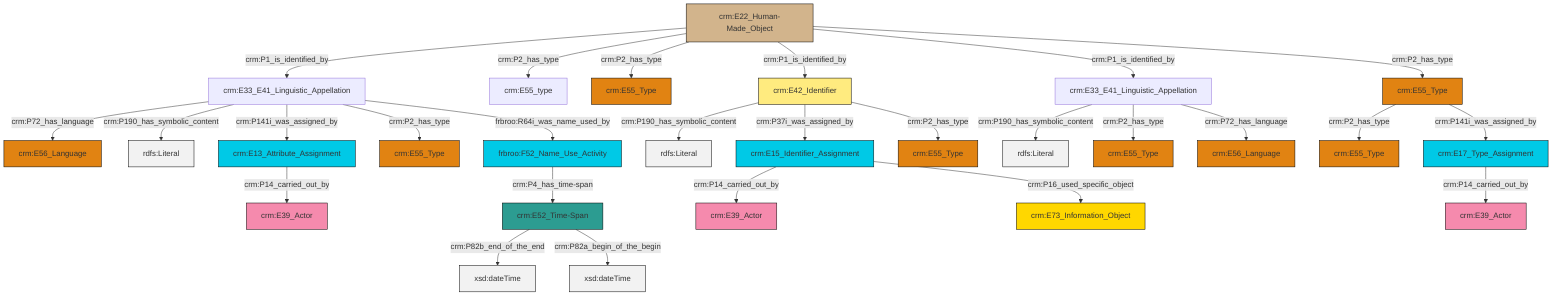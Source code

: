 graph TD
classDef Literal fill:#f2f2f2,stroke:#000000;
classDef CRM_Entity fill:#FFFFFF,stroke:#000000;
classDef Temporal_Entity fill:#00C9E6, stroke:#000000;
classDef Type fill:#E18312, stroke:#000000;
classDef Time-Span fill:#2C9C91, stroke:#000000;
classDef Appellation fill:#FFEB7F, stroke:#000000;
classDef Place fill:#008836, stroke:#000000;
classDef Persistent_Item fill:#B266B2, stroke:#000000;
classDef Conceptual_Object fill:#FFD700, stroke:#000000;
classDef Physical_Thing fill:#D2B48C, stroke:#000000;
classDef Actor fill:#f58aad, stroke:#000000;
classDef PC_Classes fill:#4ce600, stroke:#000000;
classDef Multi fill:#cccccc,stroke:#000000;

2["crm:E33_E41_Linguistic_Appellation"]:::Default -->|crm:P72_has_language| 3["crm:E56_Language"]:::Type
4["crm:E42_Identifier"]:::Appellation -->|crm:P190_has_symbolic_content| 5[rdfs:Literal]:::Literal
6["crm:E22_Human-Made_Object"]:::Physical_Thing -->|crm:P1_is_identified_by| 2["crm:E33_E41_Linguistic_Appellation"]:::Default
10["crm:E33_E41_Linguistic_Appellation"]:::Default -->|crm:P190_has_symbolic_content| 11[rdfs:Literal]:::Literal
12["crm:E52_Time-Span"]:::Time-Span -->|crm:P82b_end_of_the_end| 14[xsd:dateTime]:::Literal
2["crm:E33_E41_Linguistic_Appellation"]:::Default -->|crm:P190_has_symbolic_content| 15[rdfs:Literal]:::Literal
10["crm:E33_E41_Linguistic_Appellation"]:::Default -->|crm:P2_has_type| 7["crm:E55_Type"]:::Type
6["crm:E22_Human-Made_Object"]:::Physical_Thing -->|crm:P2_has_type| 16["crm:E55_type"]:::Default
17["frbroo:F52_Name_Use_Activity"]:::Temporal_Entity -->|crm:P4_has_time-span| 12["crm:E52_Time-Span"]:::Time-Span
18["crm:E17_Type_Assignment"]:::Temporal_Entity -->|crm:P14_carried_out_by| 19["crm:E39_Actor"]:::Actor
2["crm:E33_E41_Linguistic_Appellation"]:::Default -->|crm:P141i_was_assigned_by| 20["crm:E13_Attribute_Assignment"]:::Temporal_Entity
4["crm:E42_Identifier"]:::Appellation -->|crm:P37i_was_assigned_by| 21["crm:E15_Identifier_Assignment"]:::Temporal_Entity
23["crm:E55_Type"]:::Type -->|crm:P2_has_type| 24["crm:E55_Type"]:::Type
6["crm:E22_Human-Made_Object"]:::Physical_Thing -->|crm:P2_has_type| 0["crm:E55_Type"]:::Type
2["crm:E33_E41_Linguistic_Appellation"]:::Default -->|crm:P2_has_type| 25["crm:E55_Type"]:::Type
10["crm:E33_E41_Linguistic_Appellation"]:::Default -->|crm:P72_has_language| 26["crm:E56_Language"]:::Type
12["crm:E52_Time-Span"]:::Time-Span -->|crm:P82a_begin_of_the_begin| 27[xsd:dateTime]:::Literal
6["crm:E22_Human-Made_Object"]:::Physical_Thing -->|crm:P1_is_identified_by| 4["crm:E42_Identifier"]:::Appellation
21["crm:E15_Identifier_Assignment"]:::Temporal_Entity -->|crm:P14_carried_out_by| 29["crm:E39_Actor"]:::Actor
2["crm:E33_E41_Linguistic_Appellation"]:::Default -->|frbroo:R64i_was_name_used_by| 17["frbroo:F52_Name_Use_Activity"]:::Temporal_Entity
20["crm:E13_Attribute_Assignment"]:::Temporal_Entity -->|crm:P14_carried_out_by| 35["crm:E39_Actor"]:::Actor
23["crm:E55_Type"]:::Type -->|crm:P141i_was_assigned_by| 18["crm:E17_Type_Assignment"]:::Temporal_Entity
6["crm:E22_Human-Made_Object"]:::Physical_Thing -->|crm:P1_is_identified_by| 10["crm:E33_E41_Linguistic_Appellation"]:::Default
4["crm:E42_Identifier"]:::Appellation -->|crm:P2_has_type| 39["crm:E55_Type"]:::Type
21["crm:E15_Identifier_Assignment"]:::Temporal_Entity -->|crm:P16_used_specific_object| 47["crm:E73_Information_Object"]:::Conceptual_Object
6["crm:E22_Human-Made_Object"]:::Physical_Thing -->|crm:P2_has_type| 23["crm:E55_Type"]:::Type